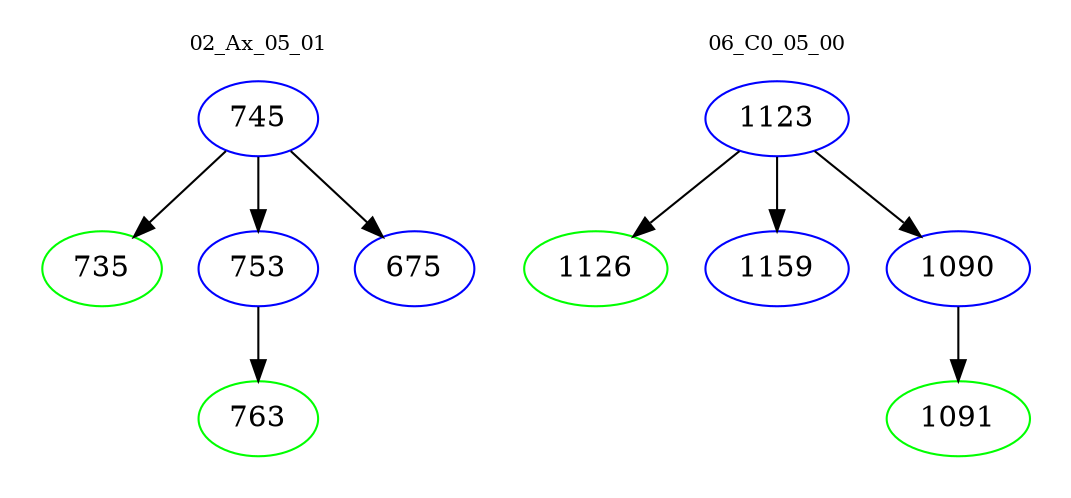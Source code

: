 digraph{
subgraph cluster_0 {
color = white
label = "02_Ax_05_01";
fontsize=10;
T0_745 [label="745", color="blue"]
T0_745 -> T0_735 [color="black"]
T0_735 [label="735", color="green"]
T0_745 -> T0_753 [color="black"]
T0_753 [label="753", color="blue"]
T0_753 -> T0_763 [color="black"]
T0_763 [label="763", color="green"]
T0_745 -> T0_675 [color="black"]
T0_675 [label="675", color="blue"]
}
subgraph cluster_1 {
color = white
label = "06_C0_05_00";
fontsize=10;
T1_1123 [label="1123", color="blue"]
T1_1123 -> T1_1126 [color="black"]
T1_1126 [label="1126", color="green"]
T1_1123 -> T1_1159 [color="black"]
T1_1159 [label="1159", color="blue"]
T1_1123 -> T1_1090 [color="black"]
T1_1090 [label="1090", color="blue"]
T1_1090 -> T1_1091 [color="black"]
T1_1091 [label="1091", color="green"]
}
}
